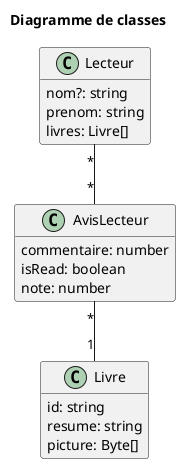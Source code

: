 @startuml Diagramme de classes

title Diagramme de classes 
hide methods

class Livre {
    id: string
    resume: string
    picture: Byte[]
}

class AvisLecteur {
    commentaire: number
    isRead: boolean
    note: number
}

class Lecteur {
    nom?: string
    prenom: string
    livres: Livre[]
}

Lecteur "*"--"*" AvisLecteur
AvisLecteur "*"--"1" Livre
@enduml
